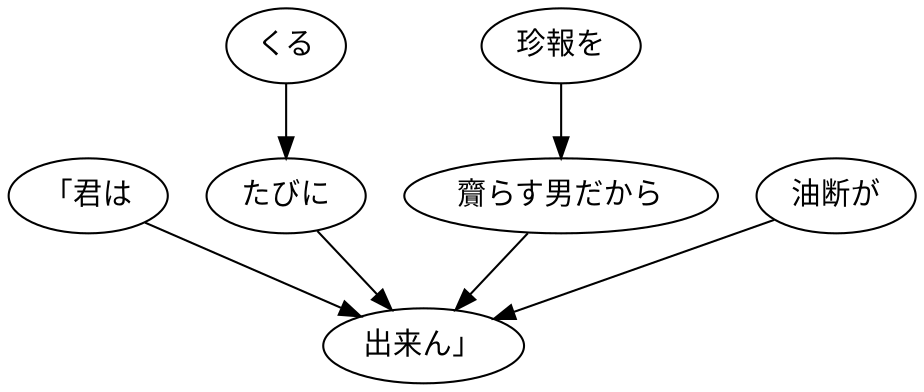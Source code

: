digraph graph2542 {
	node0 [label="「君は"];
	node1 [label="くる"];
	node2 [label="たびに"];
	node3 [label="珍報を"];
	node4 [label="齎らす男だから"];
	node5 [label="油断が"];
	node6 [label="出来ん」"];
	node0 -> node6;
	node1 -> node2;
	node2 -> node6;
	node3 -> node4;
	node4 -> node6;
	node5 -> node6;
}
